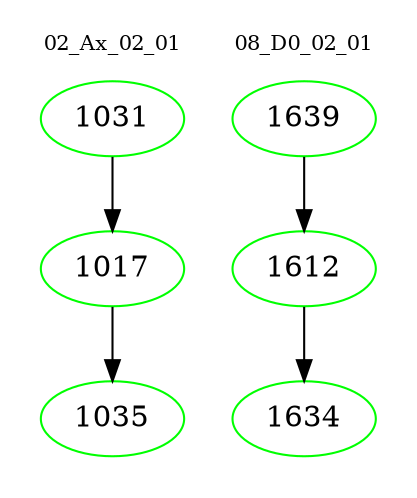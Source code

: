 digraph{
subgraph cluster_0 {
color = white
label = "02_Ax_02_01";
fontsize=10;
T0_1031 [label="1031", color="green"]
T0_1031 -> T0_1017 [color="black"]
T0_1017 [label="1017", color="green"]
T0_1017 -> T0_1035 [color="black"]
T0_1035 [label="1035", color="green"]
}
subgraph cluster_1 {
color = white
label = "08_D0_02_01";
fontsize=10;
T1_1639 [label="1639", color="green"]
T1_1639 -> T1_1612 [color="black"]
T1_1612 [label="1612", color="green"]
T1_1612 -> T1_1634 [color="black"]
T1_1634 [label="1634", color="green"]
}
}
